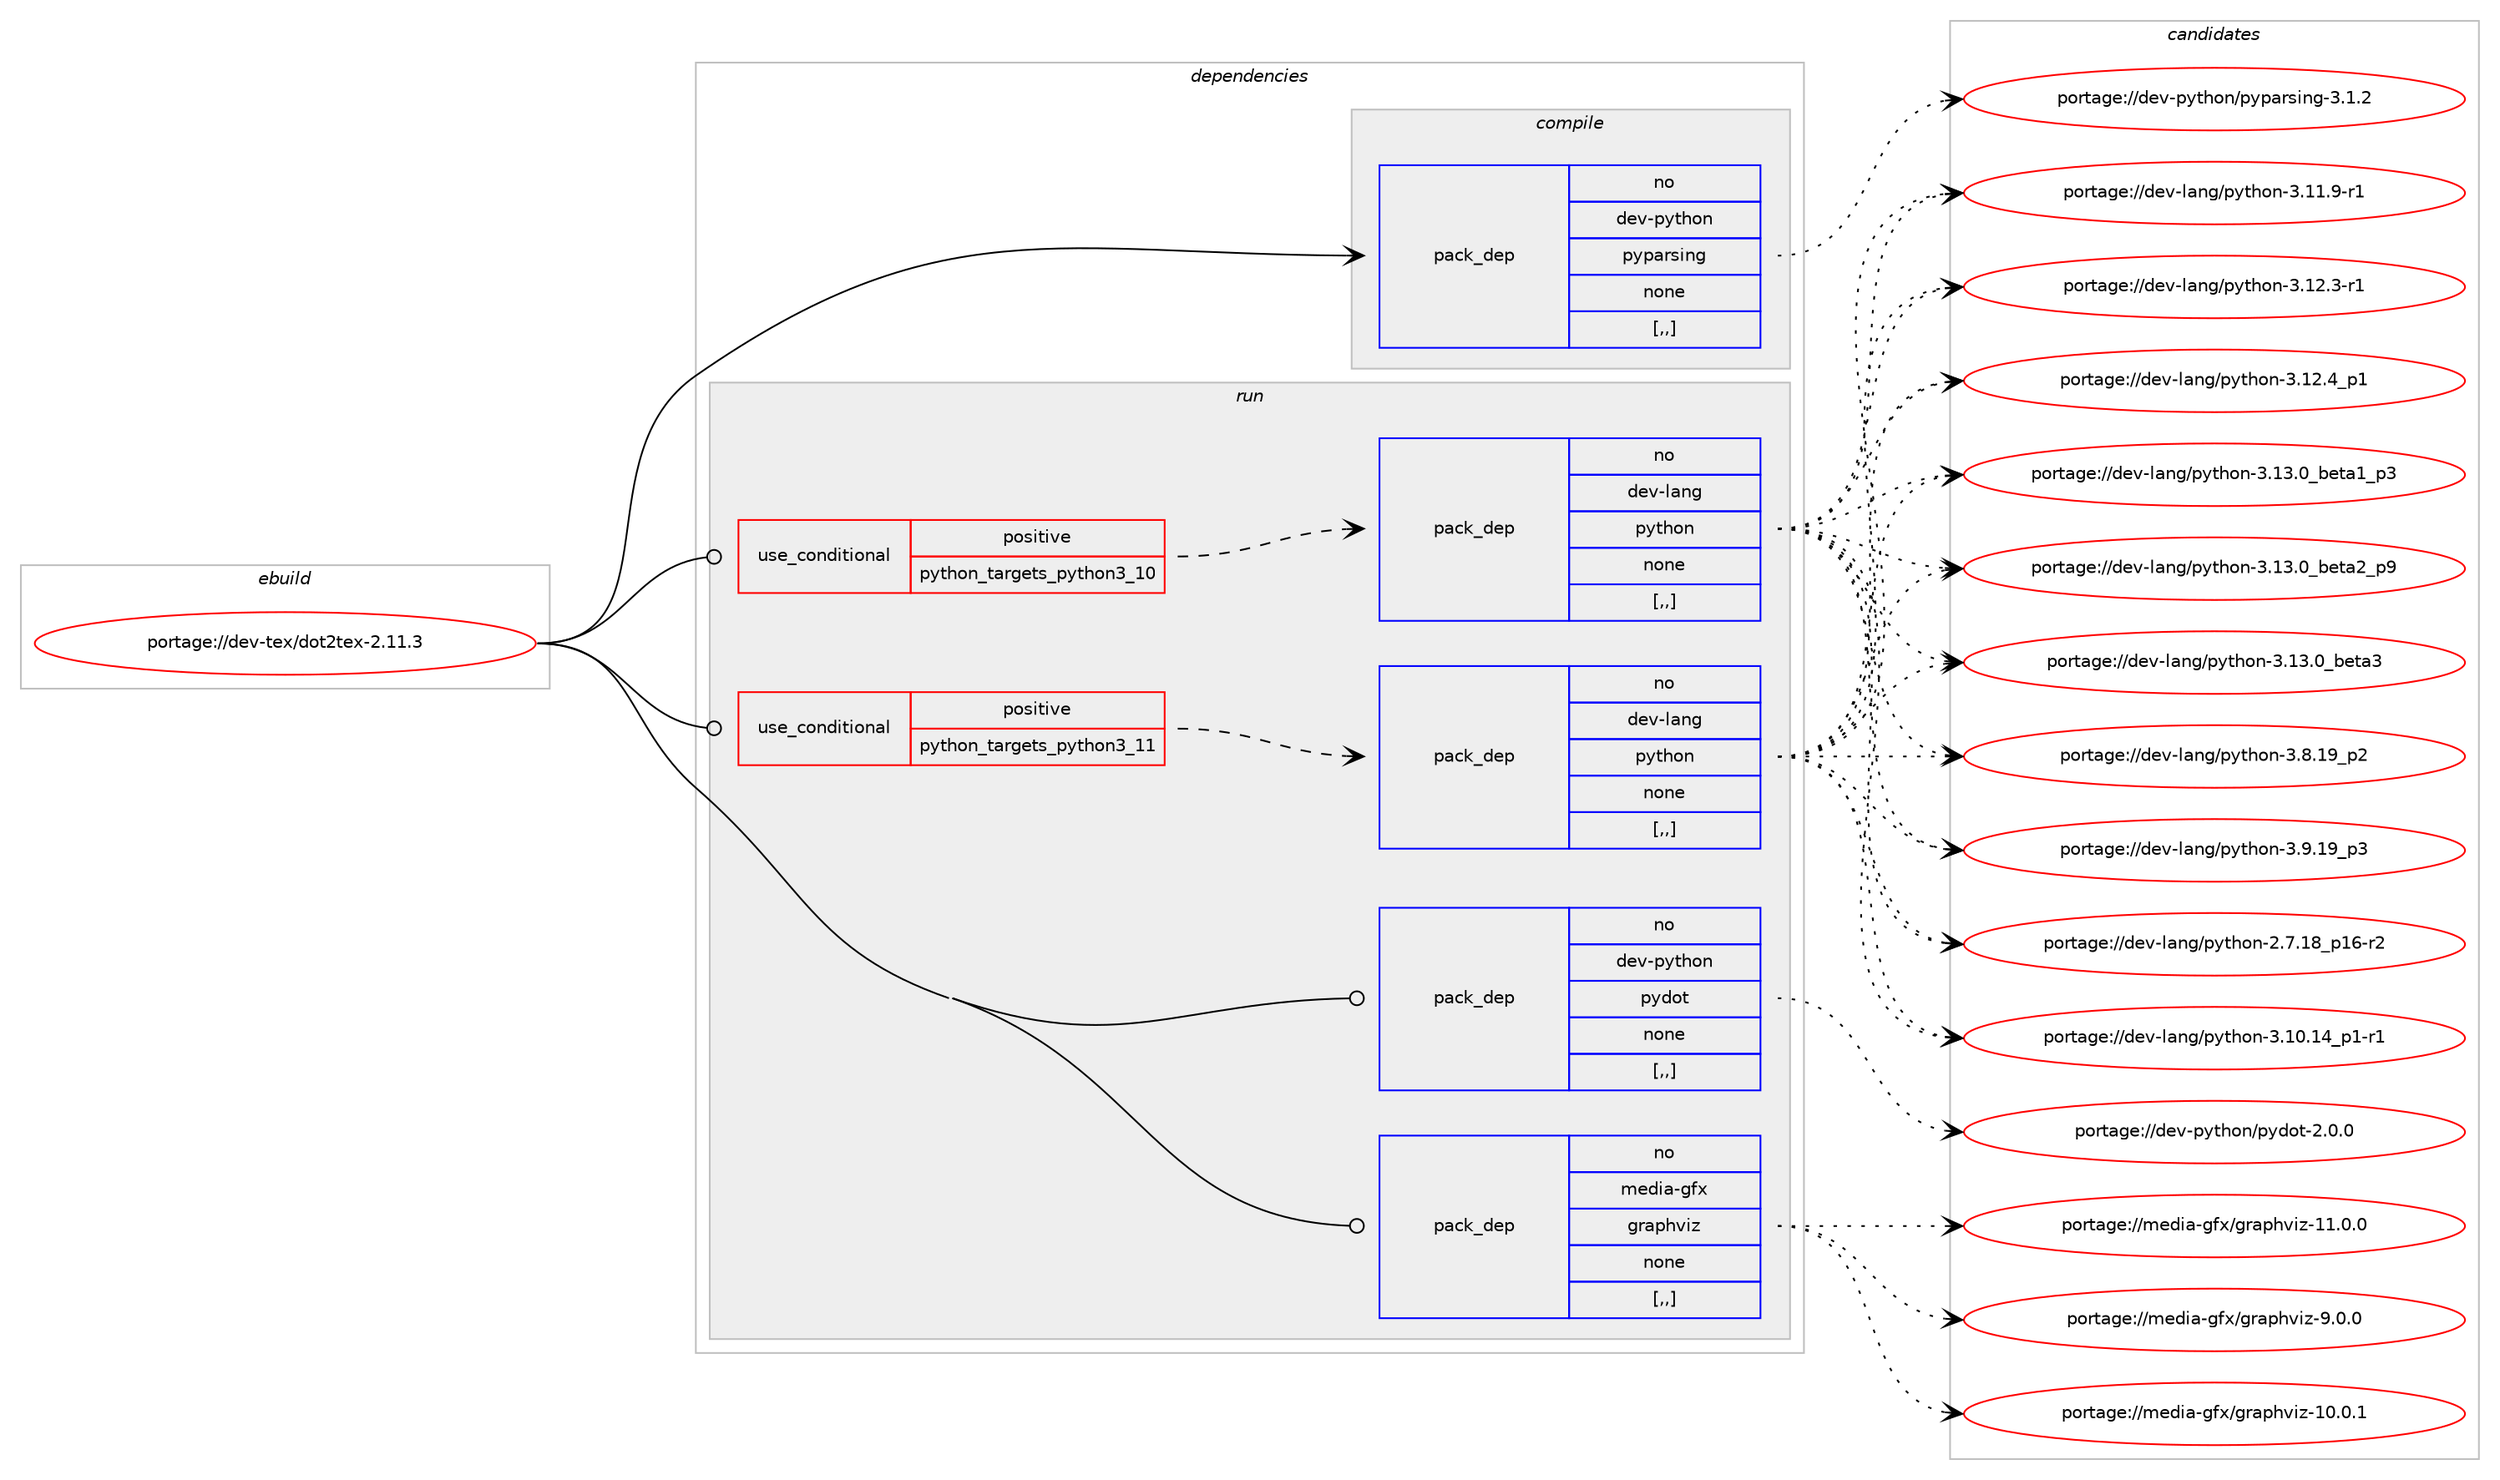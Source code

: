 digraph prolog {

# *************
# Graph options
# *************

newrank=true;
concentrate=true;
compound=true;
graph [rankdir=LR,fontname=Helvetica,fontsize=10,ranksep=1.5];#, ranksep=2.5, nodesep=0.2];
edge  [arrowhead=vee];
node  [fontname=Helvetica,fontsize=10];

# **********
# The ebuild
# **********

subgraph cluster_leftcol {
color=gray;
rank=same;
label=<<i>ebuild</i>>;
id [label="portage://dev-tex/dot2tex-2.11.3", color=red, width=4, href="../dev-tex/dot2tex-2.11.3.svg"];
}

# ****************
# The dependencies
# ****************

subgraph cluster_midcol {
color=gray;
label=<<i>dependencies</i>>;
subgraph cluster_compile {
fillcolor="#eeeeee";
style=filled;
label=<<i>compile</i>>;
subgraph pack146128 {
dependency205169 [label=<<TABLE BORDER="0" CELLBORDER="1" CELLSPACING="0" CELLPADDING="4" WIDTH="220"><TR><TD ROWSPAN="6" CELLPADDING="30">pack_dep</TD></TR><TR><TD WIDTH="110">no</TD></TR><TR><TD>dev-python</TD></TR><TR><TD>pyparsing</TD></TR><TR><TD>none</TD></TR><TR><TD>[,,]</TD></TR></TABLE>>, shape=none, color=blue];
}
id:e -> dependency205169:w [weight=20,style="solid",arrowhead="vee"];
}
subgraph cluster_compileandrun {
fillcolor="#eeeeee";
style=filled;
label=<<i>compile and run</i>>;
}
subgraph cluster_run {
fillcolor="#eeeeee";
style=filled;
label=<<i>run</i>>;
subgraph cond57666 {
dependency205170 [label=<<TABLE BORDER="0" CELLBORDER="1" CELLSPACING="0" CELLPADDING="4"><TR><TD ROWSPAN="3" CELLPADDING="10">use_conditional</TD></TR><TR><TD>positive</TD></TR><TR><TD>python_targets_python3_10</TD></TR></TABLE>>, shape=none, color=red];
subgraph pack146129 {
dependency205171 [label=<<TABLE BORDER="0" CELLBORDER="1" CELLSPACING="0" CELLPADDING="4" WIDTH="220"><TR><TD ROWSPAN="6" CELLPADDING="30">pack_dep</TD></TR><TR><TD WIDTH="110">no</TD></TR><TR><TD>dev-lang</TD></TR><TR><TD>python</TD></TR><TR><TD>none</TD></TR><TR><TD>[,,]</TD></TR></TABLE>>, shape=none, color=blue];
}
dependency205170:e -> dependency205171:w [weight=20,style="dashed",arrowhead="vee"];
}
id:e -> dependency205170:w [weight=20,style="solid",arrowhead="odot"];
subgraph cond57667 {
dependency205172 [label=<<TABLE BORDER="0" CELLBORDER="1" CELLSPACING="0" CELLPADDING="4"><TR><TD ROWSPAN="3" CELLPADDING="10">use_conditional</TD></TR><TR><TD>positive</TD></TR><TR><TD>python_targets_python3_11</TD></TR></TABLE>>, shape=none, color=red];
subgraph pack146130 {
dependency205173 [label=<<TABLE BORDER="0" CELLBORDER="1" CELLSPACING="0" CELLPADDING="4" WIDTH="220"><TR><TD ROWSPAN="6" CELLPADDING="30">pack_dep</TD></TR><TR><TD WIDTH="110">no</TD></TR><TR><TD>dev-lang</TD></TR><TR><TD>python</TD></TR><TR><TD>none</TD></TR><TR><TD>[,,]</TD></TR></TABLE>>, shape=none, color=blue];
}
dependency205172:e -> dependency205173:w [weight=20,style="dashed",arrowhead="vee"];
}
id:e -> dependency205172:w [weight=20,style="solid",arrowhead="odot"];
subgraph pack146131 {
dependency205174 [label=<<TABLE BORDER="0" CELLBORDER="1" CELLSPACING="0" CELLPADDING="4" WIDTH="220"><TR><TD ROWSPAN="6" CELLPADDING="30">pack_dep</TD></TR><TR><TD WIDTH="110">no</TD></TR><TR><TD>dev-python</TD></TR><TR><TD>pydot</TD></TR><TR><TD>none</TD></TR><TR><TD>[,,]</TD></TR></TABLE>>, shape=none, color=blue];
}
id:e -> dependency205174:w [weight=20,style="solid",arrowhead="odot"];
subgraph pack146132 {
dependency205175 [label=<<TABLE BORDER="0" CELLBORDER="1" CELLSPACING="0" CELLPADDING="4" WIDTH="220"><TR><TD ROWSPAN="6" CELLPADDING="30">pack_dep</TD></TR><TR><TD WIDTH="110">no</TD></TR><TR><TD>media-gfx</TD></TR><TR><TD>graphviz</TD></TR><TR><TD>none</TD></TR><TR><TD>[,,]</TD></TR></TABLE>>, shape=none, color=blue];
}
id:e -> dependency205175:w [weight=20,style="solid",arrowhead="odot"];
}
}

# **************
# The candidates
# **************

subgraph cluster_choices {
rank=same;
color=gray;
label=<<i>candidates</i>>;

subgraph choice146128 {
color=black;
nodesep=1;
choice100101118451121211161041111104711212111297114115105110103455146494650 [label="portage://dev-python/pyparsing-3.1.2", color=red, width=4,href="../dev-python/pyparsing-3.1.2.svg"];
dependency205169:e -> choice100101118451121211161041111104711212111297114115105110103455146494650:w [style=dotted,weight="100"];
}
subgraph choice146129 {
color=black;
nodesep=1;
choice100101118451089711010347112121116104111110455046554649569511249544511450 [label="portage://dev-lang/python-2.7.18_p16-r2", color=red, width=4,href="../dev-lang/python-2.7.18_p16-r2.svg"];
choice100101118451089711010347112121116104111110455146494846495295112494511449 [label="portage://dev-lang/python-3.10.14_p1-r1", color=red, width=4,href="../dev-lang/python-3.10.14_p1-r1.svg"];
choice100101118451089711010347112121116104111110455146494946574511449 [label="portage://dev-lang/python-3.11.9-r1", color=red, width=4,href="../dev-lang/python-3.11.9-r1.svg"];
choice100101118451089711010347112121116104111110455146495046514511449 [label="portage://dev-lang/python-3.12.3-r1", color=red, width=4,href="../dev-lang/python-3.12.3-r1.svg"];
choice100101118451089711010347112121116104111110455146495046529511249 [label="portage://dev-lang/python-3.12.4_p1", color=red, width=4,href="../dev-lang/python-3.12.4_p1.svg"];
choice10010111845108971101034711212111610411111045514649514648959810111697499511251 [label="portage://dev-lang/python-3.13.0_beta1_p3", color=red, width=4,href="../dev-lang/python-3.13.0_beta1_p3.svg"];
choice10010111845108971101034711212111610411111045514649514648959810111697509511257 [label="portage://dev-lang/python-3.13.0_beta2_p9", color=red, width=4,href="../dev-lang/python-3.13.0_beta2_p9.svg"];
choice1001011184510897110103471121211161041111104551464951464895981011169751 [label="portage://dev-lang/python-3.13.0_beta3", color=red, width=4,href="../dev-lang/python-3.13.0_beta3.svg"];
choice100101118451089711010347112121116104111110455146564649579511250 [label="portage://dev-lang/python-3.8.19_p2", color=red, width=4,href="../dev-lang/python-3.8.19_p2.svg"];
choice100101118451089711010347112121116104111110455146574649579511251 [label="portage://dev-lang/python-3.9.19_p3", color=red, width=4,href="../dev-lang/python-3.9.19_p3.svg"];
dependency205171:e -> choice100101118451089711010347112121116104111110455046554649569511249544511450:w [style=dotted,weight="100"];
dependency205171:e -> choice100101118451089711010347112121116104111110455146494846495295112494511449:w [style=dotted,weight="100"];
dependency205171:e -> choice100101118451089711010347112121116104111110455146494946574511449:w [style=dotted,weight="100"];
dependency205171:e -> choice100101118451089711010347112121116104111110455146495046514511449:w [style=dotted,weight="100"];
dependency205171:e -> choice100101118451089711010347112121116104111110455146495046529511249:w [style=dotted,weight="100"];
dependency205171:e -> choice10010111845108971101034711212111610411111045514649514648959810111697499511251:w [style=dotted,weight="100"];
dependency205171:e -> choice10010111845108971101034711212111610411111045514649514648959810111697509511257:w [style=dotted,weight="100"];
dependency205171:e -> choice1001011184510897110103471121211161041111104551464951464895981011169751:w [style=dotted,weight="100"];
dependency205171:e -> choice100101118451089711010347112121116104111110455146564649579511250:w [style=dotted,weight="100"];
dependency205171:e -> choice100101118451089711010347112121116104111110455146574649579511251:w [style=dotted,weight="100"];
}
subgraph choice146130 {
color=black;
nodesep=1;
choice100101118451089711010347112121116104111110455046554649569511249544511450 [label="portage://dev-lang/python-2.7.18_p16-r2", color=red, width=4,href="../dev-lang/python-2.7.18_p16-r2.svg"];
choice100101118451089711010347112121116104111110455146494846495295112494511449 [label="portage://dev-lang/python-3.10.14_p1-r1", color=red, width=4,href="../dev-lang/python-3.10.14_p1-r1.svg"];
choice100101118451089711010347112121116104111110455146494946574511449 [label="portage://dev-lang/python-3.11.9-r1", color=red, width=4,href="../dev-lang/python-3.11.9-r1.svg"];
choice100101118451089711010347112121116104111110455146495046514511449 [label="portage://dev-lang/python-3.12.3-r1", color=red, width=4,href="../dev-lang/python-3.12.3-r1.svg"];
choice100101118451089711010347112121116104111110455146495046529511249 [label="portage://dev-lang/python-3.12.4_p1", color=red, width=4,href="../dev-lang/python-3.12.4_p1.svg"];
choice10010111845108971101034711212111610411111045514649514648959810111697499511251 [label="portage://dev-lang/python-3.13.0_beta1_p3", color=red, width=4,href="../dev-lang/python-3.13.0_beta1_p3.svg"];
choice10010111845108971101034711212111610411111045514649514648959810111697509511257 [label="portage://dev-lang/python-3.13.0_beta2_p9", color=red, width=4,href="../dev-lang/python-3.13.0_beta2_p9.svg"];
choice1001011184510897110103471121211161041111104551464951464895981011169751 [label="portage://dev-lang/python-3.13.0_beta3", color=red, width=4,href="../dev-lang/python-3.13.0_beta3.svg"];
choice100101118451089711010347112121116104111110455146564649579511250 [label="portage://dev-lang/python-3.8.19_p2", color=red, width=4,href="../dev-lang/python-3.8.19_p2.svg"];
choice100101118451089711010347112121116104111110455146574649579511251 [label="portage://dev-lang/python-3.9.19_p3", color=red, width=4,href="../dev-lang/python-3.9.19_p3.svg"];
dependency205173:e -> choice100101118451089711010347112121116104111110455046554649569511249544511450:w [style=dotted,weight="100"];
dependency205173:e -> choice100101118451089711010347112121116104111110455146494846495295112494511449:w [style=dotted,weight="100"];
dependency205173:e -> choice100101118451089711010347112121116104111110455146494946574511449:w [style=dotted,weight="100"];
dependency205173:e -> choice100101118451089711010347112121116104111110455146495046514511449:w [style=dotted,weight="100"];
dependency205173:e -> choice100101118451089711010347112121116104111110455146495046529511249:w [style=dotted,weight="100"];
dependency205173:e -> choice10010111845108971101034711212111610411111045514649514648959810111697499511251:w [style=dotted,weight="100"];
dependency205173:e -> choice10010111845108971101034711212111610411111045514649514648959810111697509511257:w [style=dotted,weight="100"];
dependency205173:e -> choice1001011184510897110103471121211161041111104551464951464895981011169751:w [style=dotted,weight="100"];
dependency205173:e -> choice100101118451089711010347112121116104111110455146564649579511250:w [style=dotted,weight="100"];
dependency205173:e -> choice100101118451089711010347112121116104111110455146574649579511251:w [style=dotted,weight="100"];
}
subgraph choice146131 {
color=black;
nodesep=1;
choice1001011184511212111610411111047112121100111116455046484648 [label="portage://dev-python/pydot-2.0.0", color=red, width=4,href="../dev-python/pydot-2.0.0.svg"];
dependency205174:e -> choice1001011184511212111610411111047112121100111116455046484648:w [style=dotted,weight="100"];
}
subgraph choice146132 {
color=black;
nodesep=1;
choice1091011001059745103102120471031149711210411810512245494846484649 [label="portage://media-gfx/graphviz-10.0.1", color=red, width=4,href="../media-gfx/graphviz-10.0.1.svg"];
choice1091011001059745103102120471031149711210411810512245494946484648 [label="portage://media-gfx/graphviz-11.0.0", color=red, width=4,href="../media-gfx/graphviz-11.0.0.svg"];
choice10910110010597451031021204710311497112104118105122455746484648 [label="portage://media-gfx/graphviz-9.0.0", color=red, width=4,href="../media-gfx/graphviz-9.0.0.svg"];
dependency205175:e -> choice1091011001059745103102120471031149711210411810512245494846484649:w [style=dotted,weight="100"];
dependency205175:e -> choice1091011001059745103102120471031149711210411810512245494946484648:w [style=dotted,weight="100"];
dependency205175:e -> choice10910110010597451031021204710311497112104118105122455746484648:w [style=dotted,weight="100"];
}
}

}
